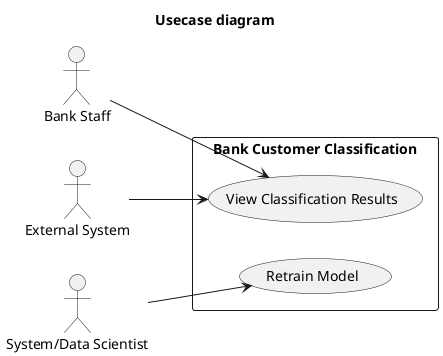 @startuml usecase diagram
title Usecase diagram
left to right direction
actor "Bank Staff" as staff
actor "System/Data Scientist" as system
actor "External System" as external_system

rectangle "Bank Customer Classification" {
  usecase "View Classification Results" as view_results
  usecase "Retrain Model" as retrain
}

staff --> view_results
external_system --> view_results
system --> retrain
@enduml